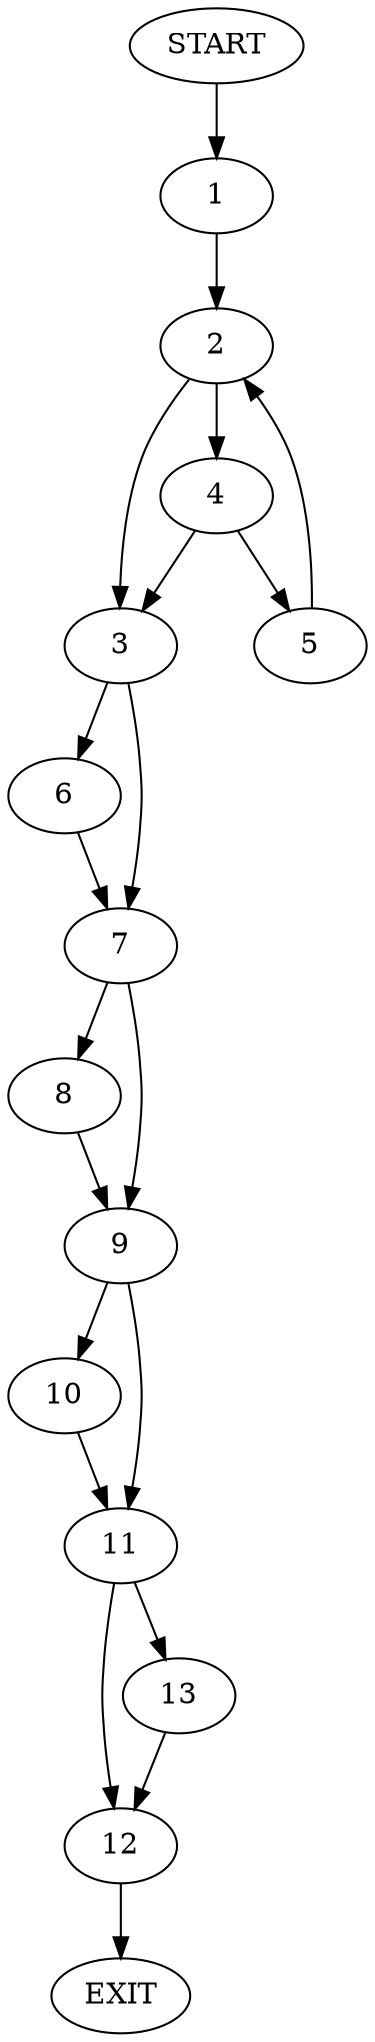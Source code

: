 digraph {
0 [label="START"]
14 [label="EXIT"]
0 -> 1
1 -> 2
2 -> 3
2 -> 4
4 -> 3
4 -> 5
3 -> 6
3 -> 7
5 -> 2
7 -> 8
7 -> 9
6 -> 7
8 -> 9
9 -> 10
9 -> 11
10 -> 11
11 -> 12
11 -> 13
12 -> 14
13 -> 12
}
